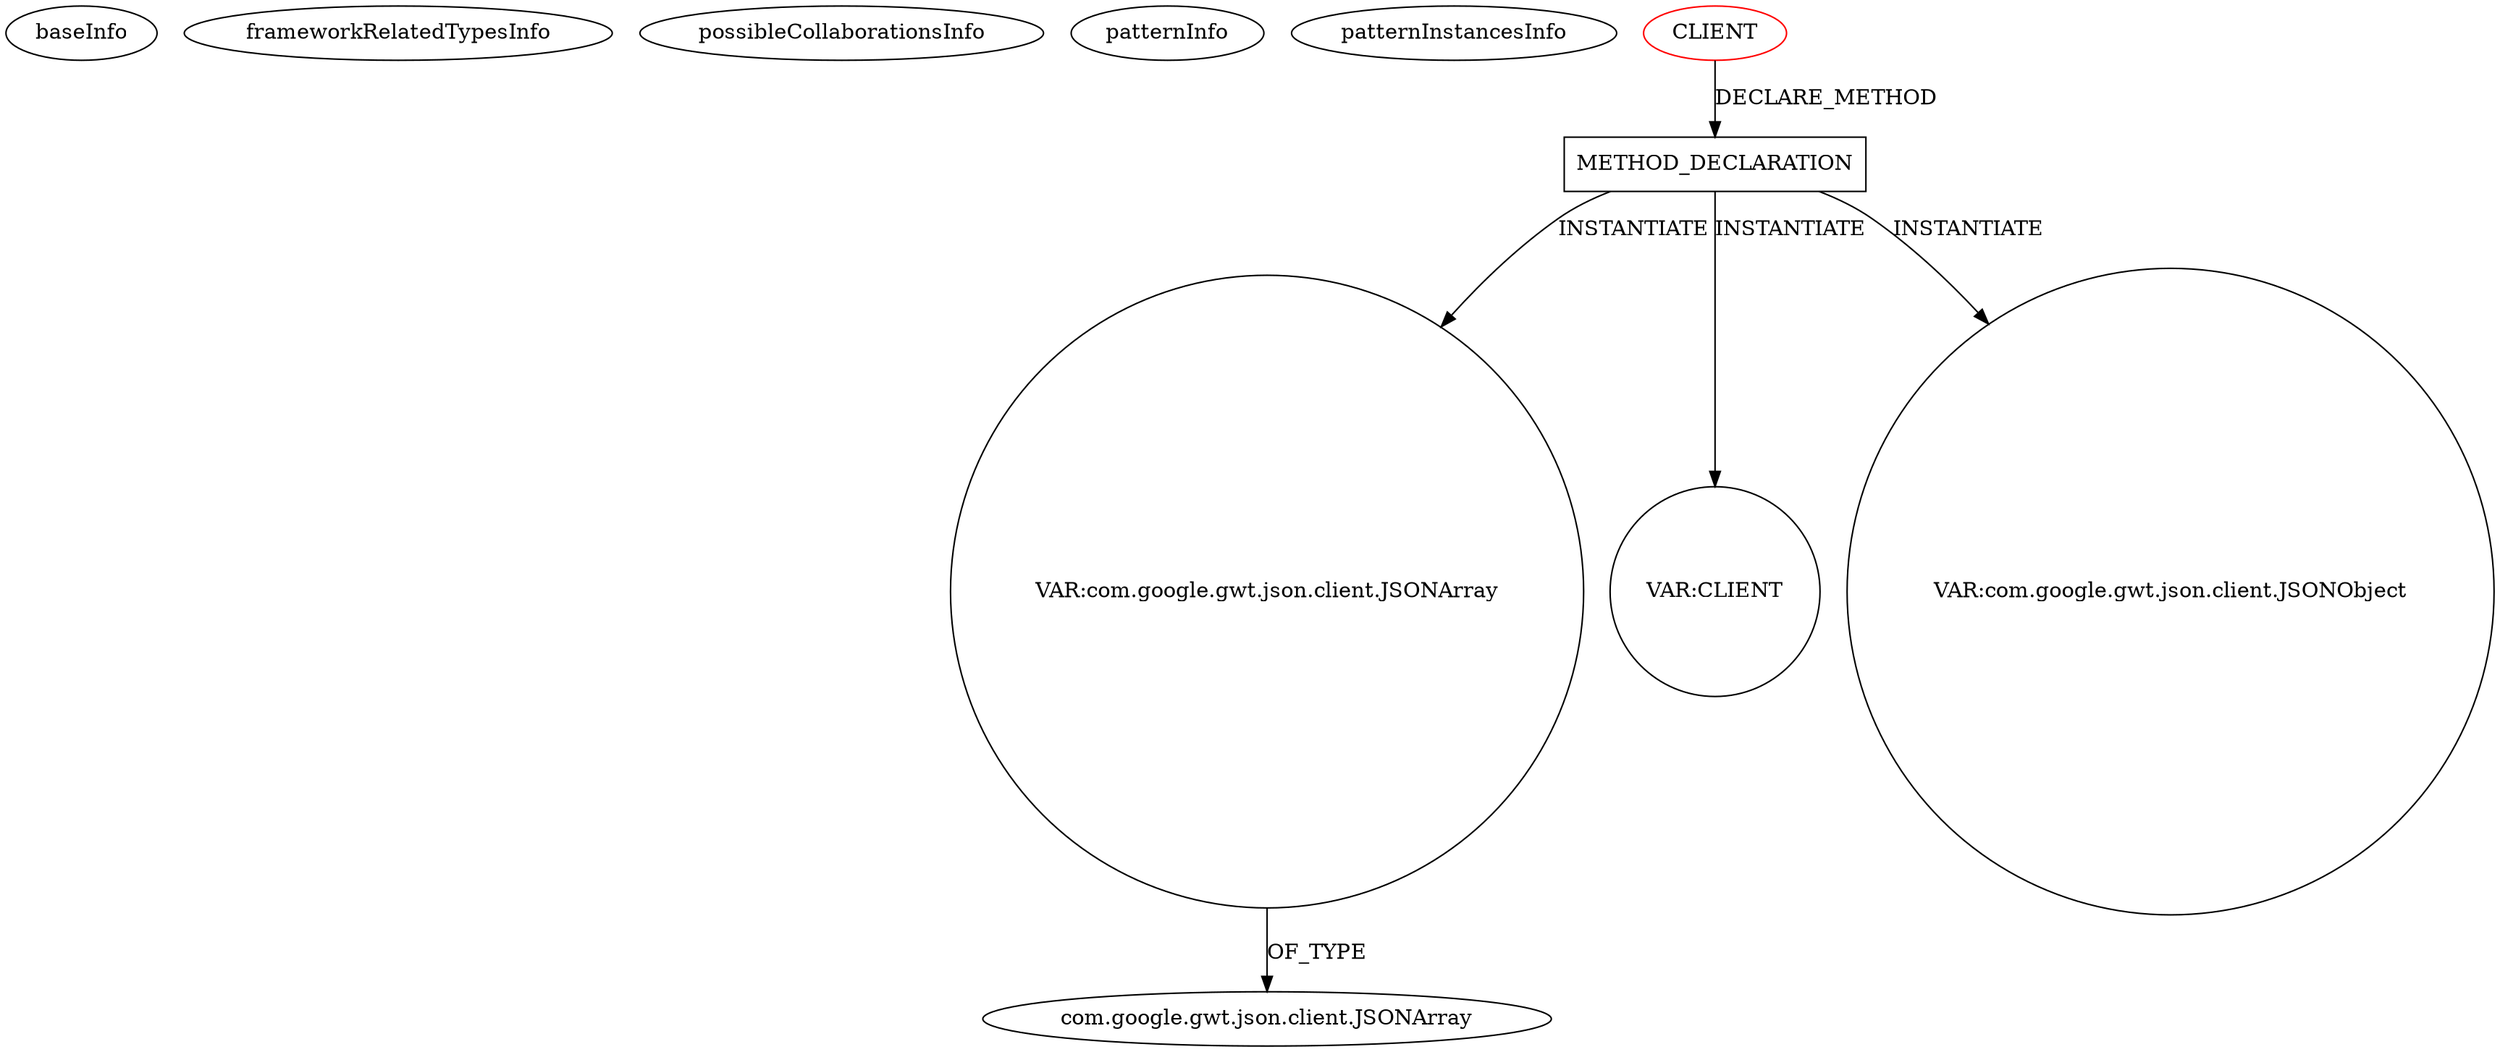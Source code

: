 digraph {
baseInfo[graphId=1123,category="pattern",isAnonymous=false,possibleRelation=false]
frameworkRelatedTypesInfo[]
possibleCollaborationsInfo[]
patternInfo[frequency=2.0,patternRootClient=0]
patternInstancesInfo[0="daonb-obudget~/daonb-obudget/obudget-master/src/client/src/org/obudget/client/BudgetSuggestionOracle.java~BudgetSuggestionOracle~1160",1="neilsh-gwtfb~/neilsh-gwtfb/gwtfb-master/GwtFB/src/com/gwtfb/client/UserInfoViewController.java~UserInfoViewController~4138"]
26[label="com.google.gwt.json.client.JSONArray",vertexType="FRAMEWORK_CLASS_TYPE",isFrameworkType=false]
66[label="VAR:com.google.gwt.json.client.JSONArray",vertexType="VARIABLE_EXPRESION",isFrameworkType=false,shape=circle]
16[label="METHOD_DECLARATION",vertexType="CLIENT_METHOD_DECLARATION",isFrameworkType=false,shape=box]
0[label="CLIENT",vertexType="ROOT_CLIENT_CLASS_DECLARATION",isFrameworkType=false,color=red]
86[label="VAR:CLIENT",vertexType="VARIABLE_EXPRESION",isFrameworkType=false,shape=circle]
47[label="VAR:com.google.gwt.json.client.JSONObject",vertexType="VARIABLE_EXPRESION",isFrameworkType=false,shape=circle]
16->86[label="INSTANTIATE"]
16->47[label="INSTANTIATE"]
0->16[label="DECLARE_METHOD"]
66->26[label="OF_TYPE"]
16->66[label="INSTANTIATE"]
}
